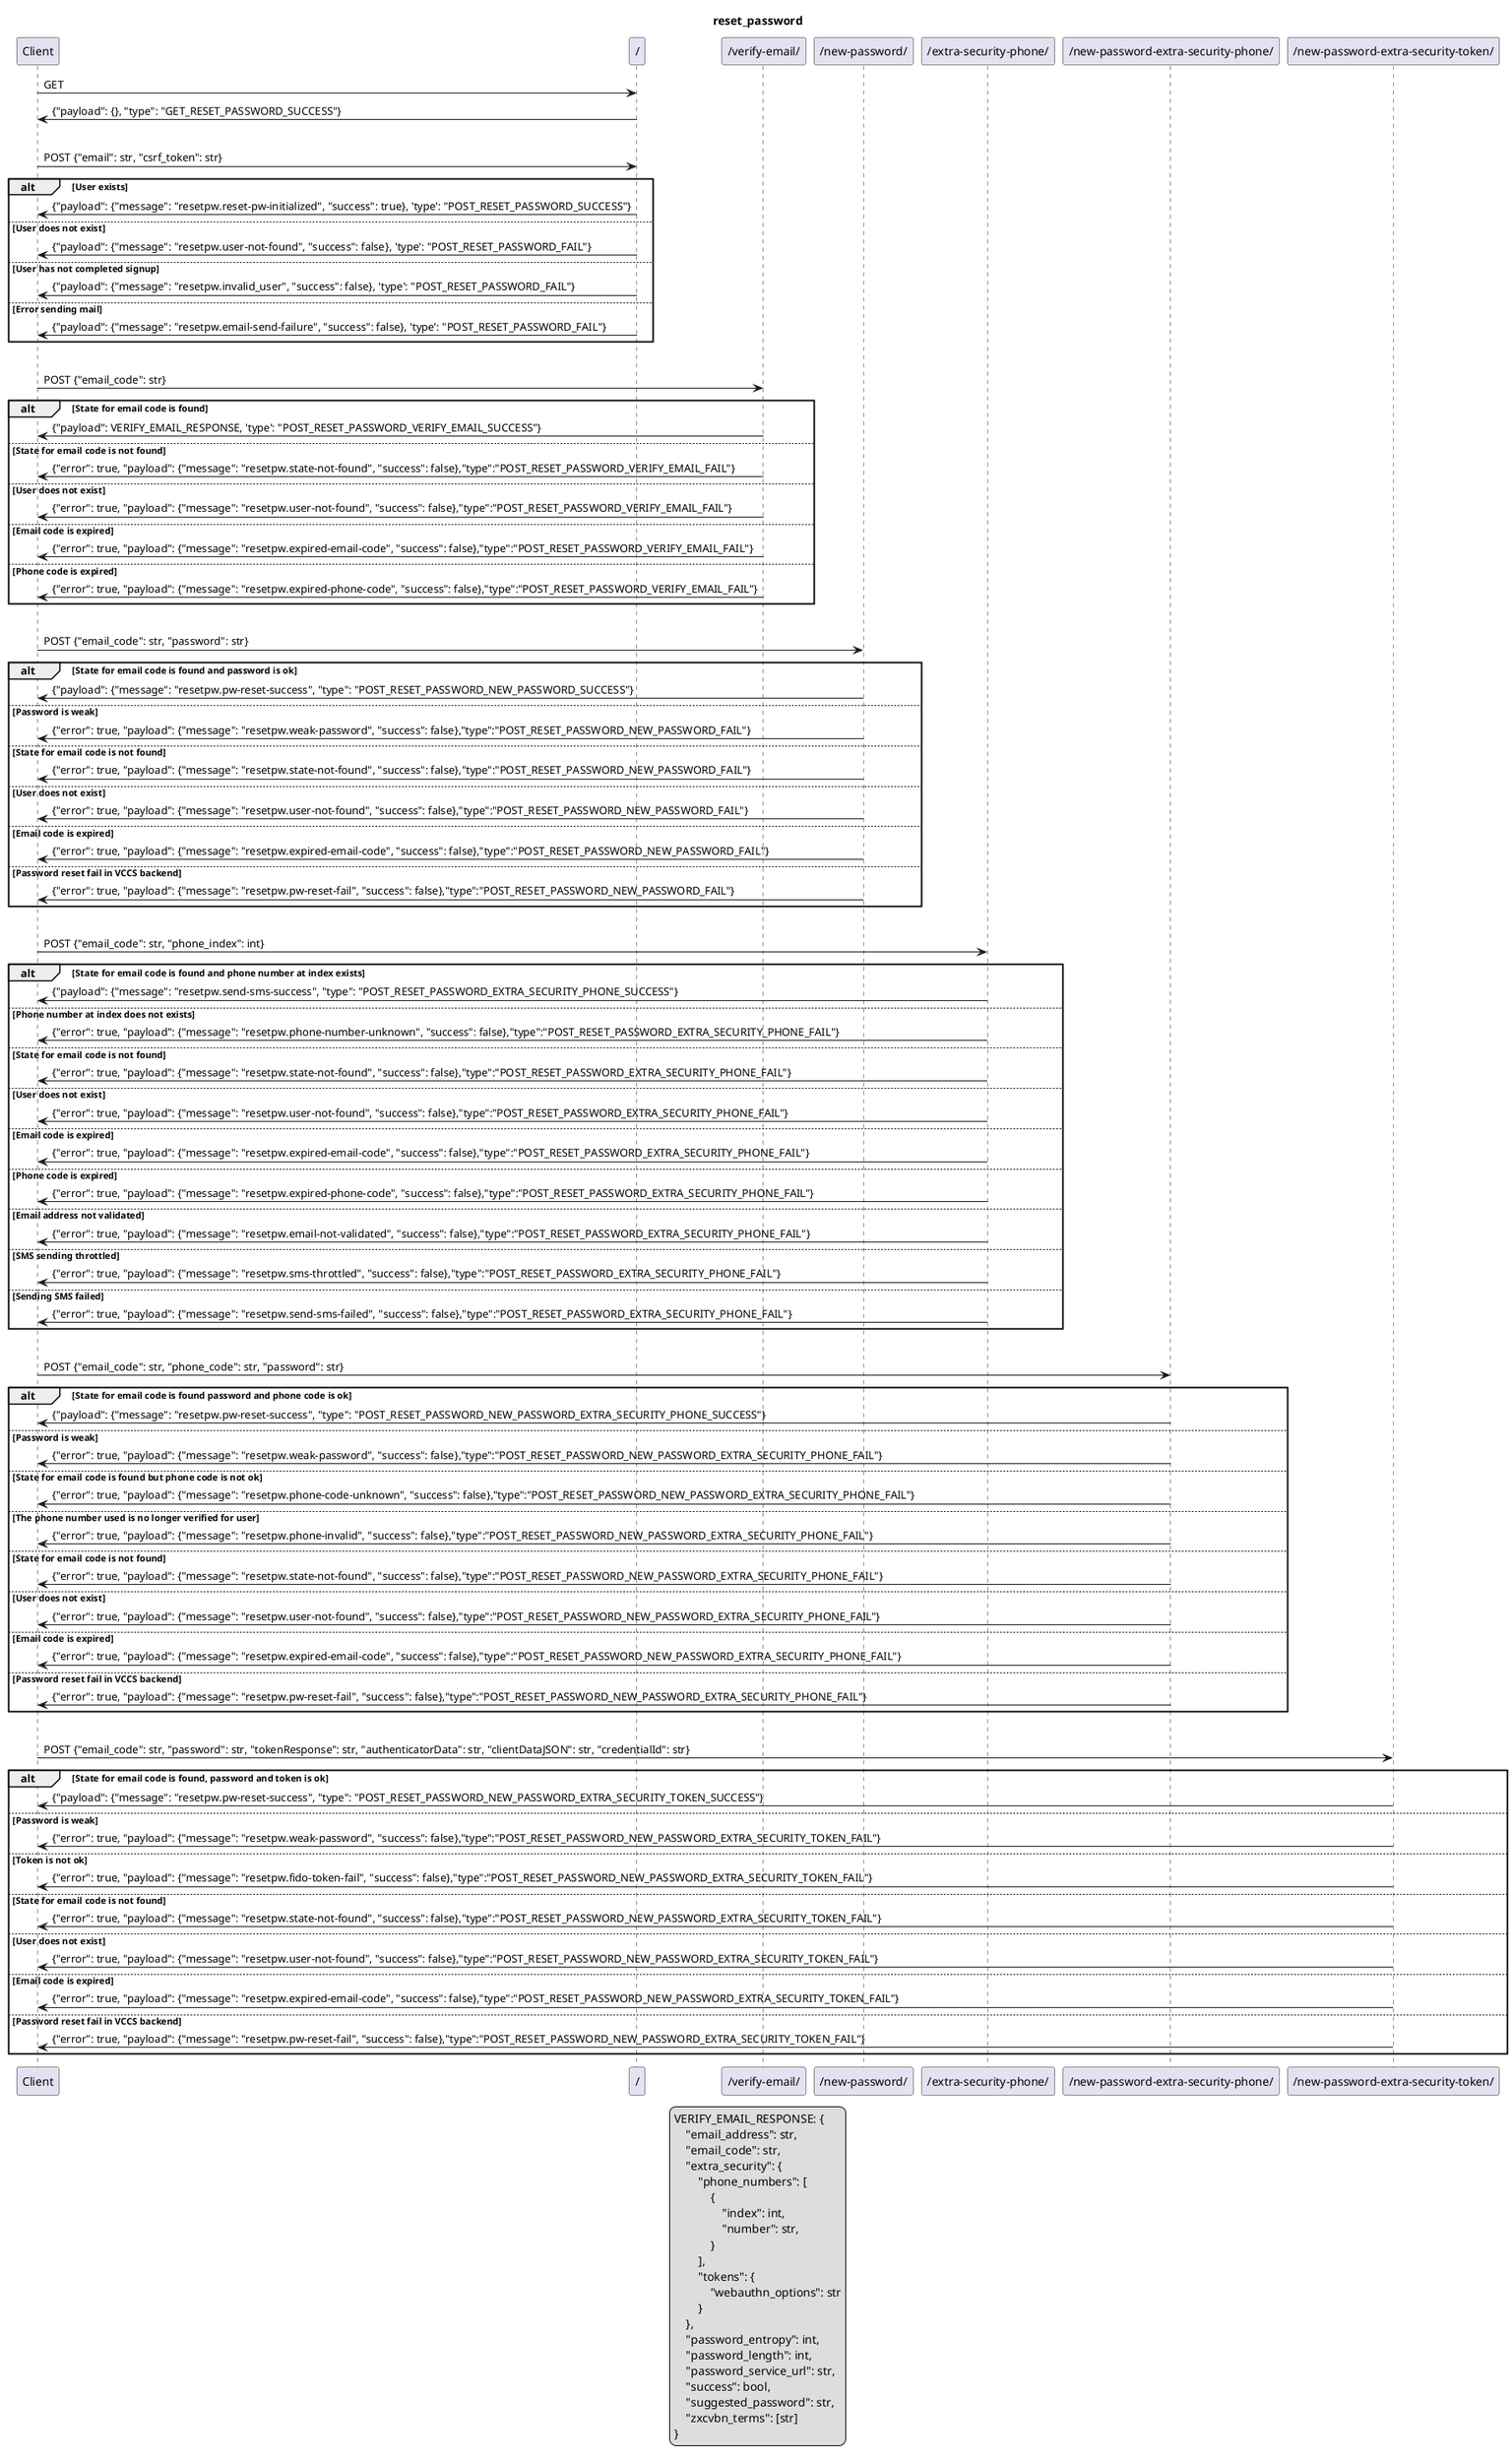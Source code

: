 @startuml
title reset_password

legend
    VERIFY_EMAIL_RESPONSE: {
        "email_address": str,
        "email_code": str,
        "extra_security": {
            "phone_numbers": [
                {
                    "index": int,
                    "number": str,
                }
            ],
            "tokens": {
                "webauthn_options": str
            }
        },
        "password_entropy": int,
        "password_length": int,
        "password_service_url": str,
        "success": bool,
        "suggested_password": str,
        "zxcvbn_terms": [str]
    }
end legend

Client->"/": GET
"/"->Client: {"payload": {}, "type": "GET_RESET_PASSWORD_SUCCESS"}
|||
Client->"/": POST {"email": str, "csrf_token": str}
alt User exists
"/"->Client: {"payload": {"message": "resetpw.reset-pw-initialized", "success": true}, 'type': "POST_RESET_PASSWORD_SUCCESS"}
else User does not exist
"/"->Client: {"payload": {"message": "resetpw.user-not-found", "success": false}, 'type': "POST_RESET_PASSWORD_FAIL"}
else User has not completed signup
"/"->Client: {"payload": {"message": "resetpw.invalid_user", "success": false}, 'type': "POST_RESET_PASSWORD_FAIL"}
else Error sending mail
"/"->Client: {"payload": {"message": "resetpw.email-send-failure", "success": false}, 'type': "POST_RESET_PASSWORD_FAIL"}
end
|||
Client->"/verify-email/": POST {"email_code": str}
alt State for email code is found
    "/verify-email/"->Client: {"payload": VERIFY_EMAIL_RESPONSE, 'type': "POST_RESET_PASSWORD_VERIFY_EMAIL_SUCCESS"}
else State for email code is not found
    "/verify-email/"->Client: {"error": true, "payload": {"message": "resetpw.state-not-found", "success": false},"type":"POST_RESET_PASSWORD_VERIFY_EMAIL_FAIL"}
else User does not exist
    "/verify-email/"->Client: {"error": true, "payload": {"message": "resetpw.user-not-found", "success": false},"type":"POST_RESET_PASSWORD_VERIFY_EMAIL_FAIL"}
else Email code is expired
    "/verify-email/"->Client: {"error": true, "payload": {"message": "resetpw.expired-email-code", "success": false},"type":"POST_RESET_PASSWORD_VERIFY_EMAIL_FAIL"}
else Phone code is expired
    "/verify-email/"->Client: {"error": true, "payload": {"message": "resetpw.expired-phone-code", "success": false},"type":"POST_RESET_PASSWORD_VERIFY_EMAIL_FAIL"}
end
|||
Client->"/new-password/": POST {"email_code": str, "password": str}
alt State for email code is found and password is ok
    "/new-password/"->Client: {"payload": {"message": "resetpw.pw-reset-success", "type": "POST_RESET_PASSWORD_NEW_PASSWORD_SUCCESS"}
else Password is weak
    "/new-password/"->Client: {"error": true, "payload": {"message": "resetpw.weak-password", "success": false},"type":"POST_RESET_PASSWORD_NEW_PASSWORD_FAIL"}
else State for email code is not found
    "/new-password/"->Client: {"error": true, "payload": {"message": "resetpw.state-not-found", "success": false},"type":"POST_RESET_PASSWORD_NEW_PASSWORD_FAIL"}
else User does not exist
    "/new-password/"->Client: {"error": true, "payload": {"message": "resetpw.user-not-found", "success": false},"type":"POST_RESET_PASSWORD_NEW_PASSWORD_FAIL"}
else Email code is expired
    "/new-password/"->Client: {"error": true, "payload": {"message": "resetpw.expired-email-code", "success": false},"type":"POST_RESET_PASSWORD_NEW_PASSWORD_FAIL"}
else Password reset fail in VCCS backend
    "/new-password/"->Client: {"error": true, "payload": {"message": "resetpw.pw-reset-fail", "success": false},"type":"POST_RESET_PASSWORD_NEW_PASSWORD_FAIL"}
end
|||
Client->"/extra-security-phone/": POST {"email_code": str, "phone_index": int}
alt State for email code is found and phone number at index exists
    "/extra-security-phone/"->Client: {"payload": {"message": "resetpw.send-sms-success", "type": "POST_RESET_PASSWORD_EXTRA_SECURITY_PHONE_SUCCESS"}
else Phone number at index does not exists
    "/extra-security-phone/"->Client: {"error": true, "payload": {"message": "resetpw.phone-number-unknown", "success": false},"type":"POST_RESET_PASSWORD_EXTRA_SECURITY_PHONE_FAIL"}
else State for email code is not found
    "/extra-security-phone/"->Client: {"error": true, "payload": {"message": "resetpw.state-not-found", "success": false},"type":"POST_RESET_PASSWORD_EXTRA_SECURITY_PHONE_FAIL"}
else User does not exist
    "/extra-security-phone/"->Client: {"error": true, "payload": {"message": "resetpw.user-not-found", "success": false},"type":"POST_RESET_PASSWORD_EXTRA_SECURITY_PHONE_FAIL"}
else Email code is expired
    "/extra-security-phone/"->Client: {"error": true, "payload": {"message": "resetpw.expired-email-code", "success": false},"type":"POST_RESET_PASSWORD_EXTRA_SECURITY_PHONE_FAIL"}
else Phone code is expired
    "/extra-security-phone/"->Client: {"error": true, "payload": {"message": "resetpw.expired-phone-code", "success": false},"type":"POST_RESET_PASSWORD_EXTRA_SECURITY_PHONE_FAIL"}
else Email address not validated
    "/extra-security-phone/"->Client: {"error": true, "payload": {"message": "resetpw.email-not-validated", "success": false},"type":"POST_RESET_PASSWORD_EXTRA_SECURITY_PHONE_FAIL"}
else SMS sending throttled
    "/extra-security-phone/"->Client: {"error": true, "payload": {"message": "resetpw.sms-throttled", "success": false},"type":"POST_RESET_PASSWORD_EXTRA_SECURITY_PHONE_FAIL"}
else Sending SMS failed
    "/extra-security-phone/"->Client: {"error": true, "payload": {"message": "resetpw.send-sms-failed", "success": false},"type":"POST_RESET_PASSWORD_EXTRA_SECURITY_PHONE_FAIL"}
end
|||
Client->"/new-password-extra-security-phone/": POST {"email_code": str, "phone_code": str, "password": str}
alt State for email code is found password and phone code is ok
    "/new-password-extra-security-phone/"->Client: {"payload": {"message": "resetpw.pw-reset-success", "type": "POST_RESET_PASSWORD_NEW_PASSWORD_EXTRA_SECURITY_PHONE_SUCCESS"}
else Password is weak
    "/new-password-extra-security-phone/"->Client: {"error": true, "payload": {"message": "resetpw.weak-password", "success": false},"type":"POST_RESET_PASSWORD_NEW_PASSWORD_EXTRA_SECURITY_PHONE_FAIL"}
else State for email code is found but phone code is not ok
    "/new-password-extra-security-phone/"->Client: {"error": true, "payload": {"message": "resetpw.phone-code-unknown", "success": false},"type":"POST_RESET_PASSWORD_NEW_PASSWORD_EXTRA_SECURITY_PHONE_FAIL"}
else The phone number used is no longer verified for user
    "/new-password-extra-security-phone/"->Client: {"error": true, "payload": {"message": "resetpw.phone-invalid", "success": false},"type":"POST_RESET_PASSWORD_NEW_PASSWORD_EXTRA_SECURITY_PHONE_FAIL"}
else State for email code is not found
    "/new-password-extra-security-phone/"->Client: {"error": true, "payload": {"message": "resetpw.state-not-found", "success": false},"type":"POST_RESET_PASSWORD_NEW_PASSWORD_EXTRA_SECURITY_PHONE_FAIL"}
else User does not exist
    "/new-password-extra-security-phone/"->Client: {"error": true, "payload": {"message": "resetpw.user-not-found", "success": false},"type":"POST_RESET_PASSWORD_NEW_PASSWORD_EXTRA_SECURITY_PHONE_FAIL"}
else Email code is expired
    "/new-password-extra-security-phone/"->Client: {"error": true, "payload": {"message": "resetpw.expired-email-code", "success": false},"type":"POST_RESET_PASSWORD_NEW_PASSWORD_EXTRA_SECURITY_PHONE_FAIL"}
else Password reset fail in VCCS backend
    "/new-password-extra-security-phone/"->Client: {"error": true, "payload": {"message": "resetpw.pw-reset-fail", "success": false},"type":"POST_RESET_PASSWORD_NEW_PASSWORD_EXTRA_SECURITY_PHONE_FAIL"}
end
|||
Client->"/new-password-extra-security-token/": POST {"email_code": str, "password": str, "tokenResponse": str, "authenticatorData": str, "clientDataJSON": str, "credentialId": str}
alt State for email code is found, password and token is ok
    "/new-password-extra-security-token/"->Client: {"payload": {"message": "resetpw.pw-reset-success", "type": "POST_RESET_PASSWORD_NEW_PASSWORD_EXTRA_SECURITY_TOKEN_SUCCESS"}
else Password is weak
    "/new-password-extra-security-token/"->Client: {"error": true, "payload": {"message": "resetpw.weak-password", "success": false},"type":"POST_RESET_PASSWORD_NEW_PASSWORD_EXTRA_SECURITY_TOKEN_FAIL"}
else Token is not ok
    "/new-password-extra-security-token/"->Client: {"error": true, "payload": {"message": "resetpw.fido-token-fail", "success": false},"type":"POST_RESET_PASSWORD_NEW_PASSWORD_EXTRA_SECURITY_TOKEN_FAIL"}
else State for email code is not found
    "/new-password-extra-security-token/"->Client: {"error": true, "payload": {"message": "resetpw.state-not-found", "success": false},"type":"POST_RESET_PASSWORD_NEW_PASSWORD_EXTRA_SECURITY_TOKEN_FAIL"}
else User does not exist
    "/new-password-extra-security-token/"->Client: {"error": true, "payload": {"message": "resetpw.user-not-found", "success": false},"type":"POST_RESET_PASSWORD_NEW_PASSWORD_EXTRA_SECURITY_TOKEN_FAIL"}
else Email code is expired
    "/new-password-extra-security-token/"->Client: {"error": true, "payload": {"message": "resetpw.expired-email-code", "success": false},"type":"POST_RESET_PASSWORD_NEW_PASSWORD_EXTRA_SECURITY_TOKEN_FAIL"}
else Password reset fail in VCCS backend
    "/new-password-extra-security-token/"->Client: {"error": true, "payload": {"message": "resetpw.pw-reset-fail", "success": false},"type":"POST_RESET_PASSWORD_NEW_PASSWORD_EXTRA_SECURITY_TOKEN_FAIL"}
end
@enduml
